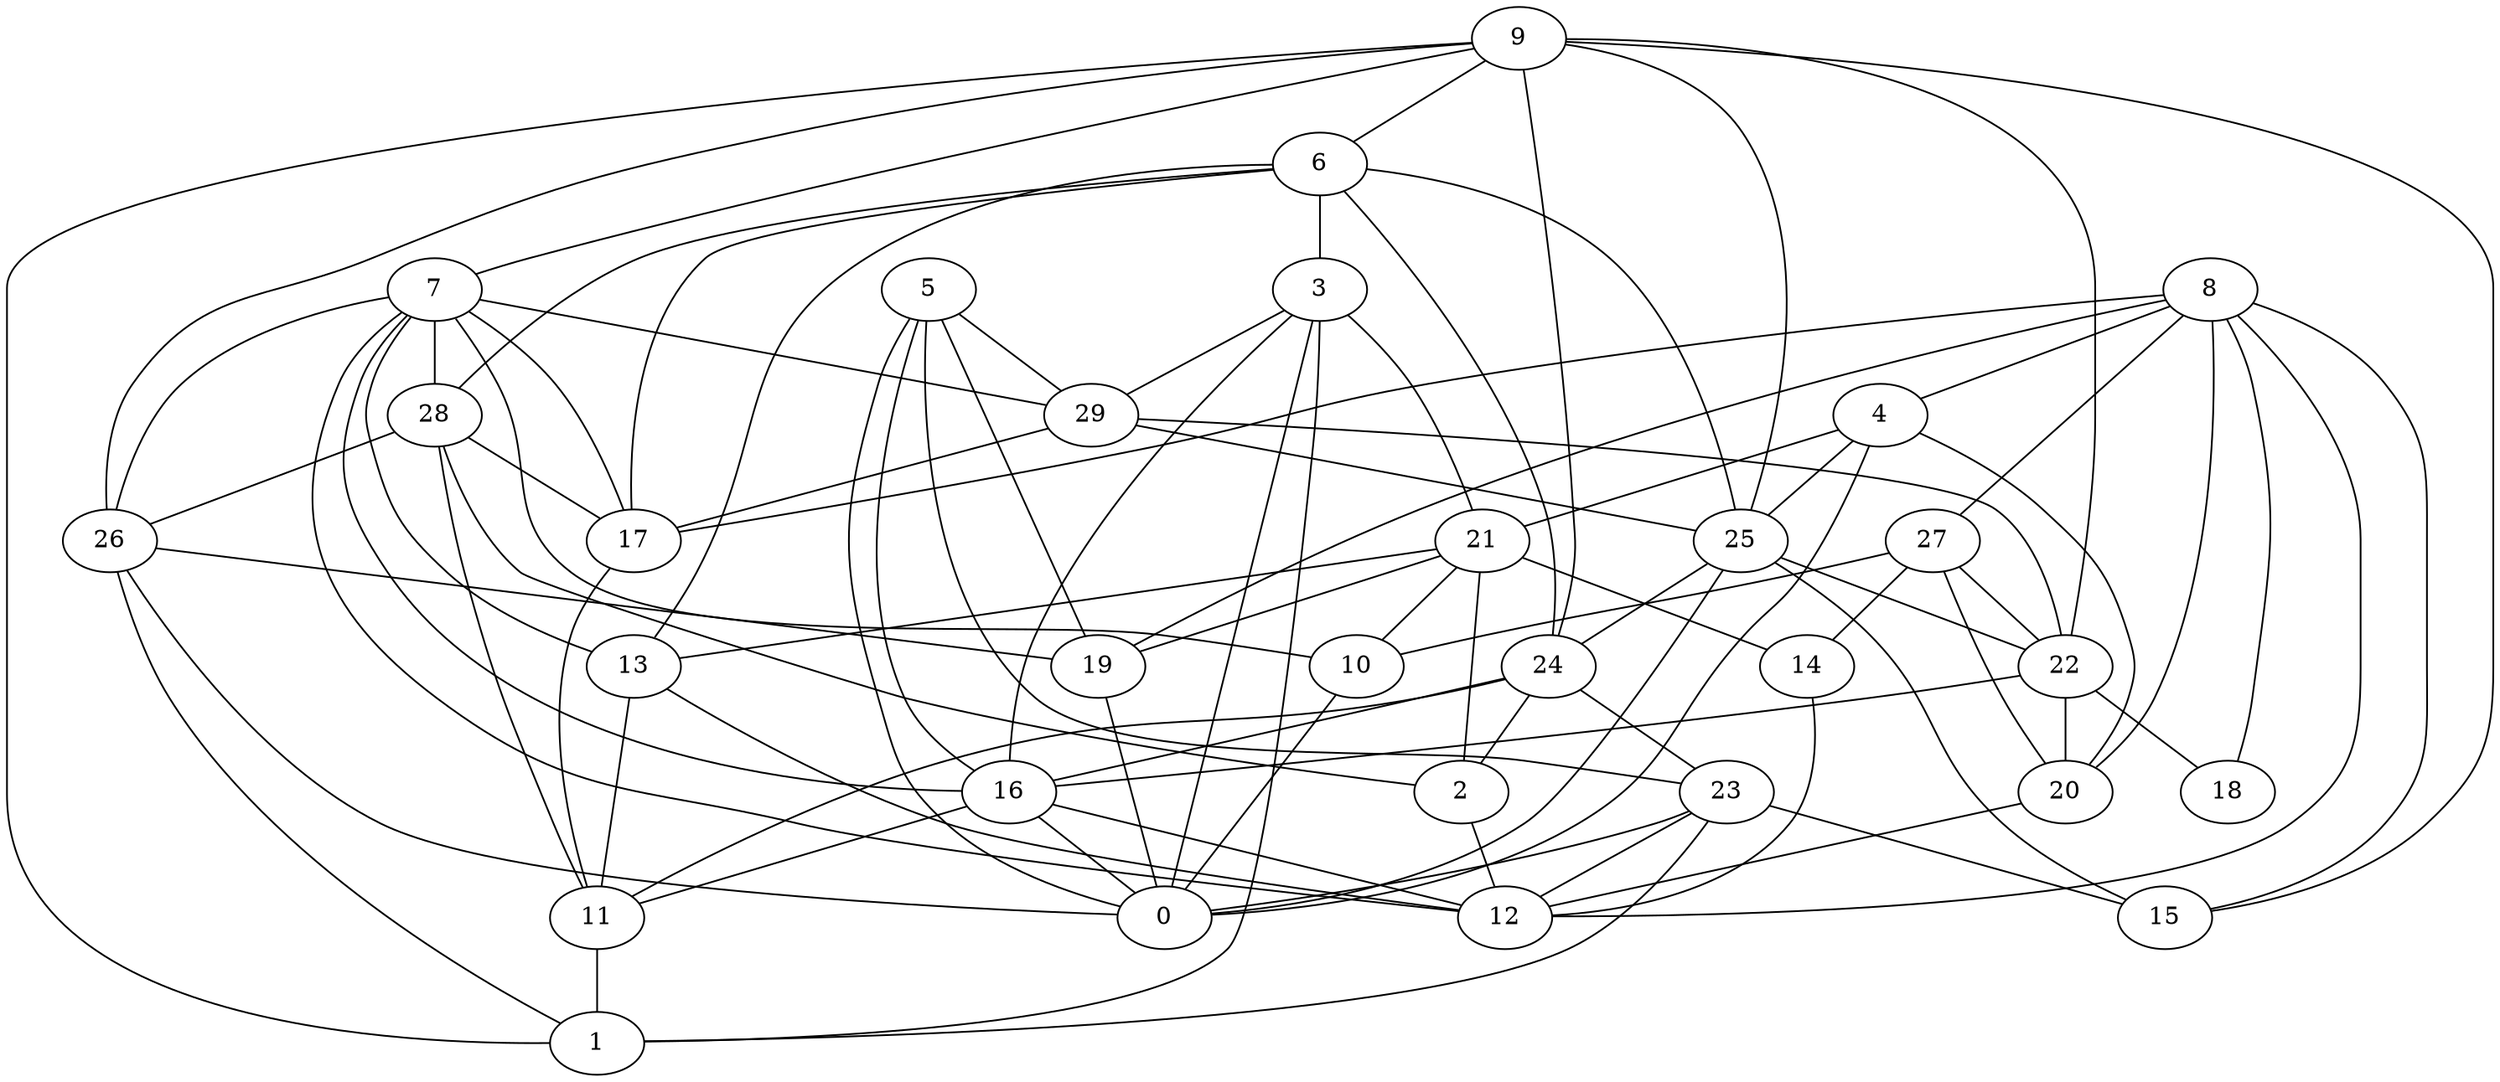 digraph GG_graph {

subgraph G_graph {
edge [color = black]
"24" -> "23" [dir = none]
"24" -> "16" [dir = none]
"24" -> "2" [dir = none]
"13" -> "11" [dir = none]
"13" -> "12" [dir = none]
"29" -> "17" [dir = none]
"14" -> "12" [dir = none]
"26" -> "19" [dir = none]
"26" -> "1" [dir = none]
"28" -> "17" [dir = none]
"28" -> "11" [dir = none]
"28" -> "2" [dir = none]
"28" -> "26" [dir = none]
"9" -> "7" [dir = none]
"9" -> "25" [dir = none]
"9" -> "15" [dir = none]
"22" -> "18" [dir = none]
"22" -> "16" [dir = none]
"17" -> "11" [dir = none]
"8" -> "15" [dir = none]
"8" -> "4" [dir = none]
"8" -> "17" [dir = none]
"8" -> "27" [dir = none]
"8" -> "12" [dir = none]
"8" -> "20" [dir = none]
"8" -> "19" [dir = none]
"8" -> "18" [dir = none]
"16" -> "11" [dir = none]
"16" -> "0" [dir = none]
"6" -> "25" [dir = none]
"6" -> "24" [dir = none]
"6" -> "3" [dir = none]
"6" -> "17" [dir = none]
"6" -> "28" [dir = none]
"3" -> "1" [dir = none]
"3" -> "21" [dir = none]
"3" -> "29" [dir = none]
"3" -> "0" [dir = none]
"5" -> "16" [dir = none]
"5" -> "0" [dir = none]
"5" -> "29" [dir = none]
"20" -> "12" [dir = none]
"23" -> "15" [dir = none]
"21" -> "14" [dir = none]
"21" -> "13" [dir = none]
"21" -> "19" [dir = none]
"21" -> "2" [dir = none]
"4" -> "25" [dir = none]
"4" -> "20" [dir = none]
"25" -> "22" [dir = none]
"25" -> "0" [dir = none]
"2" -> "12" [dir = none]
"27" -> "10" [dir = none]
"7" -> "12" [dir = none]
"7" -> "10" [dir = none]
"7" -> "17" [dir = none]
"7" -> "16" [dir = none]
"10" -> "0" [dir = none]
"4" -> "21" [dir = none]
"11" -> "1" [dir = none]
"23" -> "0" [dir = none]
"7" -> "29" [dir = none]
"23" -> "12" [dir = none]
"7" -> "26" [dir = none]
"23" -> "1" [dir = none]
"3" -> "16" [dir = none]
"26" -> "0" [dir = none]
"9" -> "26" [dir = none]
"9" -> "6" [dir = none]
"7" -> "13" [dir = none]
"21" -> "10" [dir = none]
"27" -> "20" [dir = none]
"27" -> "14" [dir = none]
"5" -> "23" [dir = none]
"4" -> "0" [dir = none]
"5" -> "19" [dir = none]
"7" -> "28" [dir = none]
"25" -> "24" [dir = none]
"24" -> "11" [dir = none]
"29" -> "22" [dir = none]
"27" -> "22" [dir = none]
"29" -> "25" [dir = none]
"19" -> "0" [dir = none]
"16" -> "12" [dir = none]
"9" -> "1" [dir = none]
"9" -> "24" [dir = none]
"25" -> "15" [dir = none]
"22" -> "20" [dir = none]
"9" -> "22" [dir = none]
"6" -> "13" [dir = none]
}

}
